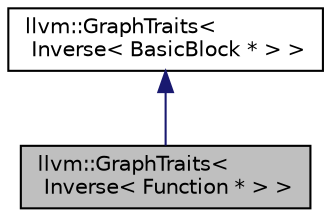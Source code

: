 digraph "llvm::GraphTraits&lt; Inverse&lt; Function * &gt; &gt;"
{
 // LATEX_PDF_SIZE
  bgcolor="transparent";
  edge [fontname="Helvetica",fontsize="10",labelfontname="Helvetica",labelfontsize="10"];
  node [fontname="Helvetica",fontsize="10",shape="box"];
  Node1 [label="llvm::GraphTraits\<\l Inverse\< Function * \> \>",height=0.2,width=0.4,color="black", fillcolor="grey75", style="filled", fontcolor="black",tooltip=" "];
  Node2 -> Node1 [dir="back",color="midnightblue",fontsize="10",style="solid",fontname="Helvetica"];
  Node2 [label="llvm::GraphTraits\<\l Inverse\< BasicBlock * \> \>",height=0.2,width=0.4,color="black",URL="$structllvm_1_1GraphTraits_3_01Inverse_3_01BasicBlock_01_5_01_4_01_4.html",tooltip=" "];
}
